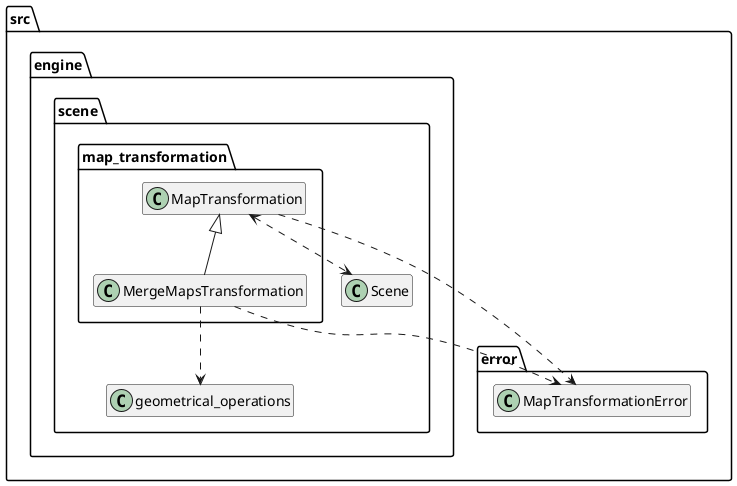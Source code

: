 @startuml

' Template file to use to create the diagrams od the packages.
' Every file must have a sub part called INTERNAL with the internal connections of the package and
' a sub part called EXTERNAL with the external parts.

!startsub INTERNAL

package src.engine.scene.map_transformation {
    class src.engine.scene.map_transformation.MapTransformation
    class src.engine.scene.map_transformation.MergeMapsTransformation
}

src.engine.scene.map_transformation.MergeMapsTransformation -u-|> src.engine.scene.map_transformation.MapTransformation

!endsub

!startsub EXTERNAL
    src.engine.scene.map_transformation.MapTransformation <..> src.engine.scene.Scene

    src.engine.scene.map_transformation.MapTransformation ..> src.error.MapTransformationError
    src.engine.scene.map_transformation.MergeMapsTransformation ..> src.error.MapTransformationError

    src.engine.scene.map_transformation.MergeMapsTransformation ..> src.engine.scene.geometrical_operations
!endsub


' Code that will affect only the current diagram
' can be messy since it will not be imported
hide members

@enduml